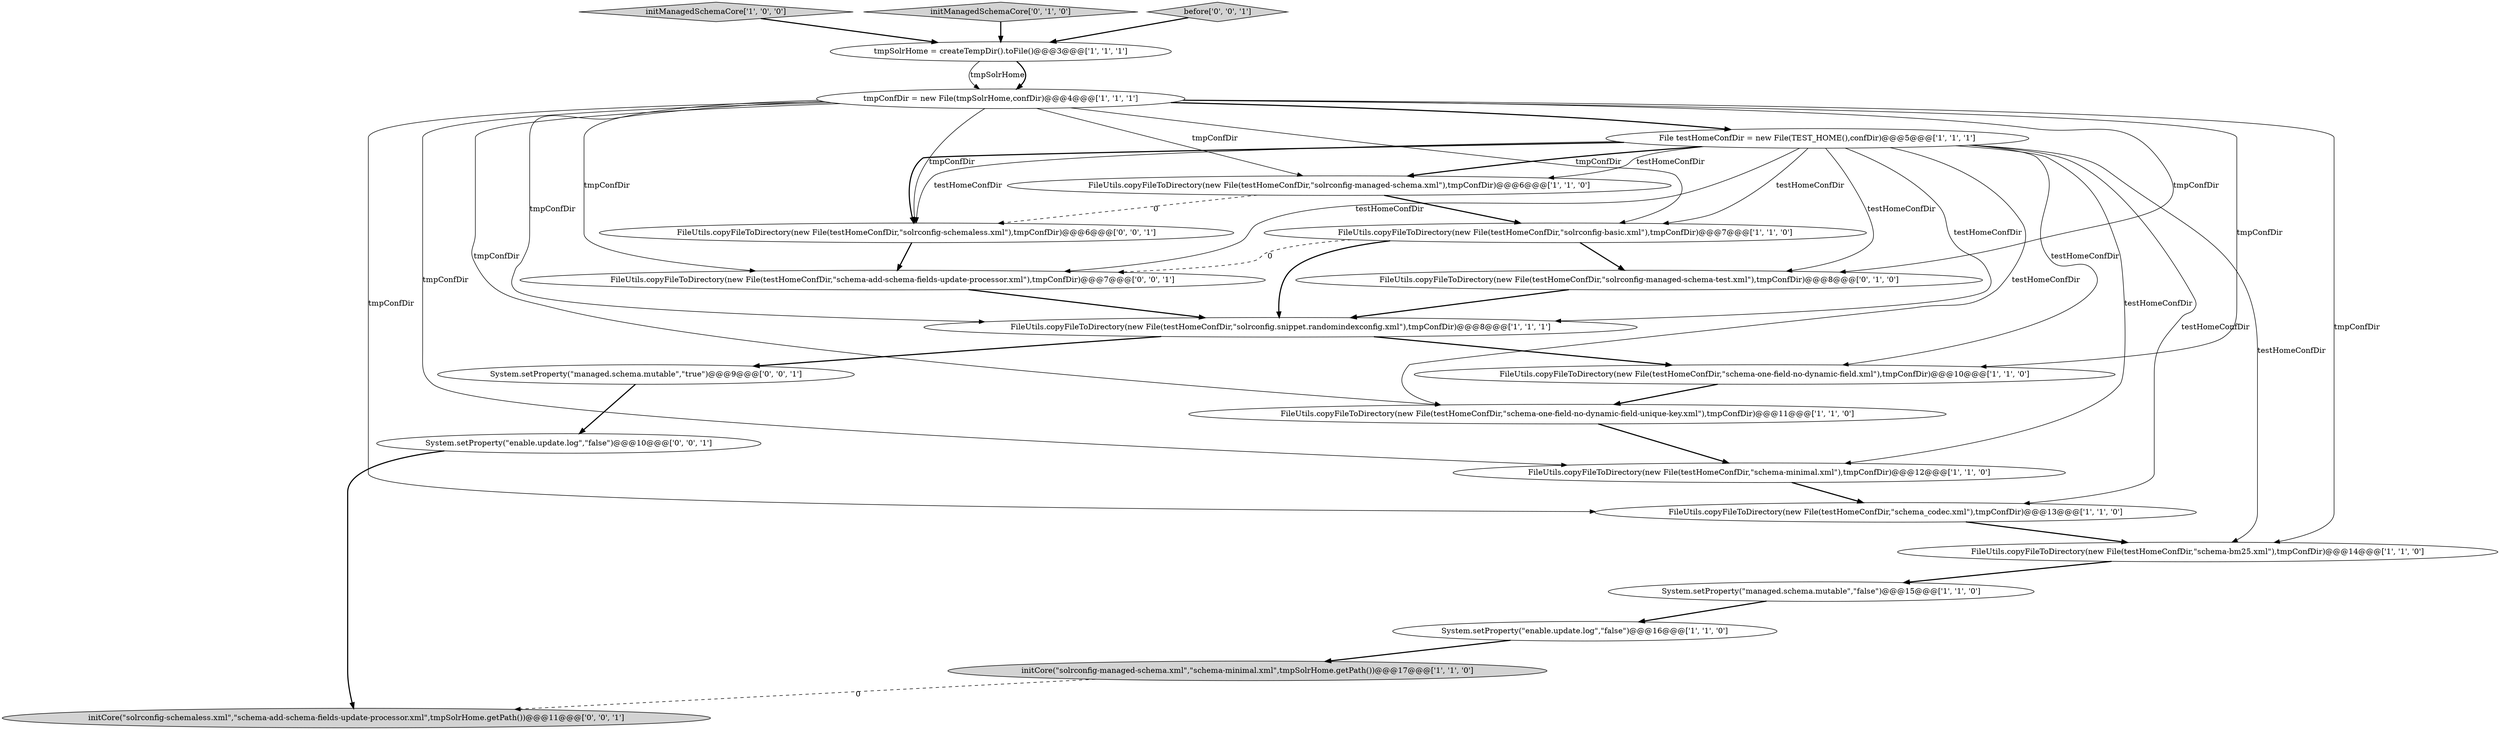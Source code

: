 digraph {
11 [style = filled, label = "FileUtils.copyFileToDirectory(new File(testHomeConfDir,\"schema-minimal.xml\"),tmpConfDir)@@@12@@@['1', '1', '0']", fillcolor = white, shape = ellipse image = "AAA0AAABBB1BBB"];
17 [style = filled, label = "initCore(\"solrconfig-schemaless.xml\",\"schema-add-schema-fields-update-processor.xml\",tmpSolrHome.getPath())@@@11@@@['0', '0', '1']", fillcolor = lightgray, shape = ellipse image = "AAA0AAABBB3BBB"];
8 [style = filled, label = "FileUtils.copyFileToDirectory(new File(testHomeConfDir,\"schema-bm25.xml\"),tmpConfDir)@@@14@@@['1', '1', '0']", fillcolor = white, shape = ellipse image = "AAA0AAABBB1BBB"];
10 [style = filled, label = "System.setProperty(\"enable.update.log\",\"false\")@@@16@@@['1', '1', '0']", fillcolor = white, shape = ellipse image = "AAA0AAABBB1BBB"];
21 [style = filled, label = "System.setProperty(\"enable.update.log\",\"false\")@@@10@@@['0', '0', '1']", fillcolor = white, shape = ellipse image = "AAA0AAABBB3BBB"];
13 [style = filled, label = "FileUtils.copyFileToDirectory(new File(testHomeConfDir,\"schema-one-field-no-dynamic-field-unique-key.xml\"),tmpConfDir)@@@11@@@['1', '1', '0']", fillcolor = white, shape = ellipse image = "AAA0AAABBB1BBB"];
19 [style = filled, label = "System.setProperty(\"managed.schema.mutable\",\"true\")@@@9@@@['0', '0', '1']", fillcolor = white, shape = ellipse image = "AAA0AAABBB3BBB"];
0 [style = filled, label = "FileUtils.copyFileToDirectory(new File(testHomeConfDir,\"schema_codec.xml\"),tmpConfDir)@@@13@@@['1', '1', '0']", fillcolor = white, shape = ellipse image = "AAA0AAABBB1BBB"];
2 [style = filled, label = "FileUtils.copyFileToDirectory(new File(testHomeConfDir,\"schema-one-field-no-dynamic-field.xml\"),tmpConfDir)@@@10@@@['1', '1', '0']", fillcolor = white, shape = ellipse image = "AAA0AAABBB1BBB"];
15 [style = filled, label = "FileUtils.copyFileToDirectory(new File(testHomeConfDir,\"solrconfig-managed-schema-test.xml\"),tmpConfDir)@@@8@@@['0', '1', '0']", fillcolor = white, shape = ellipse image = "AAA1AAABBB2BBB"];
4 [style = filled, label = "FileUtils.copyFileToDirectory(new File(testHomeConfDir,\"solrconfig-managed-schema.xml\"),tmpConfDir)@@@6@@@['1', '1', '0']", fillcolor = white, shape = ellipse image = "AAA0AAABBB1BBB"];
18 [style = filled, label = "FileUtils.copyFileToDirectory(new File(testHomeConfDir,\"schema-add-schema-fields-update-processor.xml\"),tmpConfDir)@@@7@@@['0', '0', '1']", fillcolor = white, shape = ellipse image = "AAA0AAABBB3BBB"];
20 [style = filled, label = "FileUtils.copyFileToDirectory(new File(testHomeConfDir,\"solrconfig-schemaless.xml\"),tmpConfDir)@@@6@@@['0', '0', '1']", fillcolor = white, shape = ellipse image = "AAA0AAABBB3BBB"];
7 [style = filled, label = "FileUtils.copyFileToDirectory(new File(testHomeConfDir,\"solrconfig-basic.xml\"),tmpConfDir)@@@7@@@['1', '1', '0']", fillcolor = white, shape = ellipse image = "AAA0AAABBB1BBB"];
1 [style = filled, label = "FileUtils.copyFileToDirectory(new File(testHomeConfDir,\"solrconfig.snippet.randomindexconfig.xml\"),tmpConfDir)@@@8@@@['1', '1', '1']", fillcolor = white, shape = ellipse image = "AAA0AAABBB1BBB"];
3 [style = filled, label = "initManagedSchemaCore['1', '0', '0']", fillcolor = lightgray, shape = diamond image = "AAA0AAABBB1BBB"];
9 [style = filled, label = "tmpConfDir = new File(tmpSolrHome,confDir)@@@4@@@['1', '1', '1']", fillcolor = white, shape = ellipse image = "AAA0AAABBB1BBB"];
14 [style = filled, label = "System.setProperty(\"managed.schema.mutable\",\"false\")@@@15@@@['1', '1', '0']", fillcolor = white, shape = ellipse image = "AAA0AAABBB1BBB"];
6 [style = filled, label = "File testHomeConfDir = new File(TEST_HOME(),confDir)@@@5@@@['1', '1', '1']", fillcolor = white, shape = ellipse image = "AAA0AAABBB1BBB"];
5 [style = filled, label = "initCore(\"solrconfig-managed-schema.xml\",\"schema-minimal.xml\",tmpSolrHome.getPath())@@@17@@@['1', '1', '0']", fillcolor = lightgray, shape = ellipse image = "AAA0AAABBB1BBB"];
16 [style = filled, label = "initManagedSchemaCore['0', '1', '0']", fillcolor = lightgray, shape = diamond image = "AAA0AAABBB2BBB"];
22 [style = filled, label = "before['0', '0', '1']", fillcolor = lightgray, shape = diamond image = "AAA0AAABBB3BBB"];
12 [style = filled, label = "tmpSolrHome = createTempDir().toFile()@@@3@@@['1', '1', '1']", fillcolor = white, shape = ellipse image = "AAA0AAABBB1BBB"];
8->14 [style = bold, label=""];
7->18 [style = dashed, label="0"];
4->7 [style = bold, label=""];
9->15 [style = solid, label="tmpConfDir"];
15->1 [style = bold, label=""];
6->4 [style = bold, label=""];
9->20 [style = solid, label="tmpConfDir"];
6->11 [style = solid, label="testHomeConfDir"];
6->0 [style = solid, label="testHomeConfDir"];
6->13 [style = solid, label="testHomeConfDir"];
2->13 [style = bold, label=""];
20->18 [style = bold, label=""];
11->0 [style = bold, label=""];
21->17 [style = bold, label=""];
6->7 [style = solid, label="testHomeConfDir"];
9->7 [style = solid, label="tmpConfDir"];
0->8 [style = bold, label=""];
6->20 [style = bold, label=""];
9->18 [style = solid, label="tmpConfDir"];
9->0 [style = solid, label="tmpConfDir"];
12->9 [style = solid, label="tmpSolrHome"];
9->6 [style = bold, label=""];
12->9 [style = bold, label=""];
16->12 [style = bold, label=""];
19->21 [style = bold, label=""];
13->11 [style = bold, label=""];
3->12 [style = bold, label=""];
6->1 [style = solid, label="testHomeConfDir"];
9->8 [style = solid, label="tmpConfDir"];
9->4 [style = solid, label="tmpConfDir"];
1->19 [style = bold, label=""];
9->2 [style = solid, label="tmpConfDir"];
18->1 [style = bold, label=""];
7->15 [style = bold, label=""];
6->4 [style = solid, label="testHomeConfDir"];
4->20 [style = dashed, label="0"];
7->1 [style = bold, label=""];
22->12 [style = bold, label=""];
9->1 [style = solid, label="tmpConfDir"];
6->20 [style = solid, label="testHomeConfDir"];
14->10 [style = bold, label=""];
6->15 [style = solid, label="testHomeConfDir"];
9->11 [style = solid, label="tmpConfDir"];
6->18 [style = solid, label="testHomeConfDir"];
1->2 [style = bold, label=""];
10->5 [style = bold, label=""];
5->17 [style = dashed, label="0"];
6->8 [style = solid, label="testHomeConfDir"];
9->13 [style = solid, label="tmpConfDir"];
6->2 [style = solid, label="testHomeConfDir"];
}
